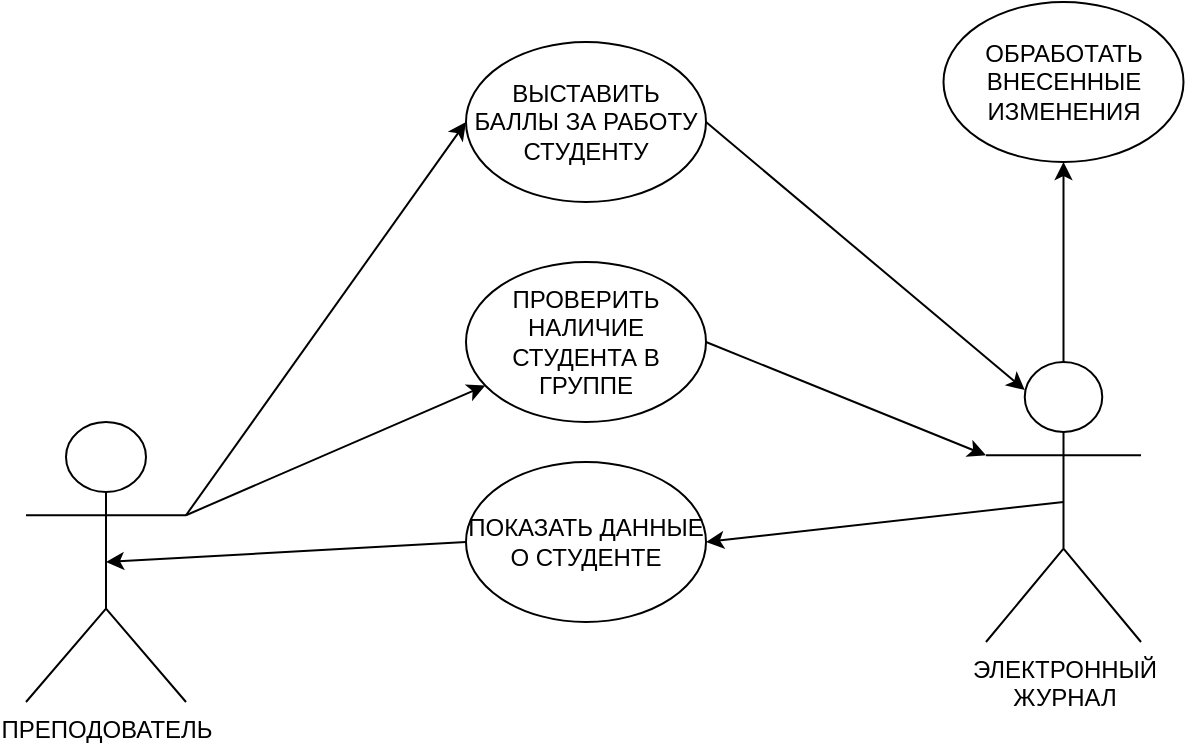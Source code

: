 <mxfile version="20.3.0" type="google" pages="5"><diagram id="zC2UT-rcHNns5bG6L4_d" name="Страница 1"><mxGraphModel grid="1" page="1" gridSize="10" guides="1" tooltips="1" connect="1" arrows="1" fold="1" pageScale="1" pageWidth="827" pageHeight="1169" math="0" shadow="0"><root><mxCell id="0"/><mxCell id="1" parent="0"/><mxCell id="SKuIysO-U7JRKNAFzCrk-1" value="ПРЕПОДОВАТЕЛЬ" style="shape=umlActor;verticalLabelPosition=bottom;verticalAlign=top;html=1;outlineConnect=0;" vertex="1" parent="1"><mxGeometry x="230" y="90" width="80" height="140" as="geometry"/></mxCell><mxCell id="SKuIysO-U7JRKNAFzCrk-3" value="ЭЛЕКТРОННЫЙ&lt;br&gt;ЖУРНАЛ&lt;br&gt;" style="shape=umlActor;verticalLabelPosition=bottom;verticalAlign=top;html=1;outlineConnect=0;" vertex="1" parent="1"><mxGeometry x="710" y="60" width="77.5" height="140" as="geometry"/></mxCell><mxCell id="SKuIysO-U7JRKNAFzCrk-9" value="" style="endArrow=classic;html=1;rounded=0;exitX=1;exitY=0.333;exitDx=0;exitDy=0;exitPerimeter=0;entryX=0;entryY=0.5;entryDx=0;entryDy=0;" edge="1" parent="1" source="SKuIysO-U7JRKNAFzCrk-1" target="SKuIysO-U7JRKNAFzCrk-10"><mxGeometry width="50" height="50" relative="1" as="geometry"><mxPoint x="160" y="110" as="sourcePoint"/><mxPoint x="430" y="120" as="targetPoint"/></mxGeometry></mxCell><mxCell id="SKuIysO-U7JRKNAFzCrk-10" value="ВЫСТАВИТЬ БАЛЛЫ ЗА РАБОТУ СТУДЕНТУ" style="ellipse;whiteSpace=wrap;html=1;" vertex="1" parent="1"><mxGeometry x="450" y="-100" width="120" height="80" as="geometry"/></mxCell><mxCell id="SKuIysO-U7JRKNAFzCrk-11" value="" style="endArrow=classic;html=1;rounded=0;exitX=1;exitY=0.333;exitDx=0;exitDy=0;exitPerimeter=0;" edge="1" parent="1" source="SKuIysO-U7JRKNAFzCrk-1" target="SKuIysO-U7JRKNAFzCrk-12"><mxGeometry width="50" height="50" relative="1" as="geometry"><mxPoint x="160" y="120" as="sourcePoint"/><mxPoint x="380" y="190" as="targetPoint"/></mxGeometry></mxCell><mxCell id="SKuIysO-U7JRKNAFzCrk-12" value="ПРОВЕРИТЬ НАЛИЧИЕ СТУДЕНТА В ГРУППЕ" style="ellipse;whiteSpace=wrap;html=1;" vertex="1" parent="1"><mxGeometry x="450" y="10" width="120" height="80" as="geometry"/></mxCell><mxCell id="SKuIysO-U7JRKNAFzCrk-14" value="ПОКАЗАТЬ ДАННЫЕ О СТУДЕНТЕ&lt;br&gt;" style="ellipse;whiteSpace=wrap;html=1;" vertex="1" parent="1"><mxGeometry x="450" y="110.0" width="120" height="80" as="geometry"/></mxCell><mxCell id="SKuIysO-U7JRKNAFzCrk-15" value="" style="endArrow=classic;html=1;rounded=0;entryX=0;entryY=0.333;entryDx=0;entryDy=0;entryPerimeter=0;exitX=1;exitY=0.5;exitDx=0;exitDy=0;" edge="1" parent="1" source="SKuIysO-U7JRKNAFzCrk-12" target="SKuIysO-U7JRKNAFzCrk-3"><mxGeometry width="50" height="50" relative="1" as="geometry"><mxPoint x="360" y="180" as="sourcePoint"/><mxPoint x="410" y="130" as="targetPoint"/></mxGeometry></mxCell><mxCell id="SKuIysO-U7JRKNAFzCrk-17" value="" style="endArrow=classic;html=1;rounded=0;entryX=0.25;entryY=0.1;entryDx=0;entryDy=0;entryPerimeter=0;exitX=1;exitY=0.5;exitDx=0;exitDy=0;" edge="1" parent="1" source="SKuIysO-U7JRKNAFzCrk-10" target="SKuIysO-U7JRKNAFzCrk-3"><mxGeometry width="50" height="50" relative="1" as="geometry"><mxPoint x="360" y="180" as="sourcePoint"/><mxPoint x="410" y="130" as="targetPoint"/></mxGeometry></mxCell><mxCell id="SKuIysO-U7JRKNAFzCrk-18" value="" style="endArrow=classic;html=1;rounded=0;entryX=0.5;entryY=0.5;entryDx=0;entryDy=0;entryPerimeter=0;exitX=0;exitY=0.5;exitDx=0;exitDy=0;" edge="1" parent="1" source="SKuIysO-U7JRKNAFzCrk-14" target="SKuIysO-U7JRKNAFzCrk-1"><mxGeometry width="50" height="50" relative="1" as="geometry"><mxPoint x="360" y="130" as="sourcePoint"/><mxPoint x="410" y="80" as="targetPoint"/></mxGeometry></mxCell><mxCell id="SKuIysO-U7JRKNAFzCrk-20" value="" style="endArrow=classic;html=1;rounded=0;exitX=0.5;exitY=0;exitDx=0;exitDy=0;exitPerimeter=0;" edge="1" parent="1" source="SKuIysO-U7JRKNAFzCrk-3" target="SKuIysO-U7JRKNAFzCrk-21"><mxGeometry width="50" height="50" relative="1" as="geometry"><mxPoint x="360" y="130" as="sourcePoint"/><mxPoint x="520" y="-60" as="targetPoint"/></mxGeometry></mxCell><mxCell id="SKuIysO-U7JRKNAFzCrk-21" value="ОБРАБОТАТЬ ВНЕСЕННЫЕ ИЗМЕНЕНИЯ" style="ellipse;whiteSpace=wrap;html=1;" vertex="1" parent="1"><mxGeometry x="688.75" y="-120" width="120" height="80" as="geometry"/></mxCell><mxCell id="SKuIysO-U7JRKNAFzCrk-27" value="" style="endArrow=classic;html=1;rounded=0;exitX=0.5;exitY=0.5;exitDx=0;exitDy=0;entryX=1;entryY=0.5;entryDx=0;entryDy=0;exitPerimeter=0;" edge="1" parent="1" source="SKuIysO-U7JRKNAFzCrk-3" target="SKuIysO-U7JRKNAFzCrk-14"><mxGeometry width="50" height="50" relative="1" as="geometry"><mxPoint x="730" y="20" as="sourcePoint"/><mxPoint x="767.5" y="153" as="targetPoint"/></mxGeometry></mxCell></root></mxGraphModel></diagram><diagram id="Yav2IFPTz4Sg7pKIQh05" name="Страница 2"><mxGraphModel grid="1" page="1" gridSize="10" guides="1" tooltips="1" connect="1" arrows="1" fold="1" pageScale="1" pageWidth="827" pageHeight="1169" math="0" shadow="0"><root><mxCell id="0"/><mxCell id="1" parent="0"/><mxCell id="wBrPuZJlMekCfE5xxkYT-1" value="КЛИЕНТ" style="shape=umlActor;verticalLabelPosition=bottom;verticalAlign=top;html=1;outlineConnect=0;" vertex="1" parent="1"><mxGeometry x="430" y="140" width="70" height="130" as="geometry"/></mxCell><mxCell id="wBrPuZJlMekCfE5xxkYT-2" value="СОТРУДНИК" style="shape=umlActor;verticalLabelPosition=bottom;verticalAlign=top;html=1;outlineConnect=0;" vertex="1" parent="1"><mxGeometry x="760" y="320" width="70" height="130" as="geometry"/></mxCell><mxCell id="wBrPuZJlMekCfE5xxkYT-3" value="БАЗА ДАННЫХ" style="shape=umlActor;verticalLabelPosition=bottom;verticalAlign=top;html=1;outlineConnect=0;" vertex="1" parent="1"><mxGeometry x="1150" y="170" width="60" height="120" as="geometry"/></mxCell><mxCell id="wBrPuZJlMekCfE5xxkYT-4" value="СДЕЛАТЬ ЗАКАЗ" style="ellipse;whiteSpace=wrap;html=1;" vertex="1" parent="1"><mxGeometry x="620" y="180" width="120" height="40" as="geometry"/></mxCell><mxCell id="wBrPuZJlMekCfE5xxkYT-5" value="" style="endArrow=classic;html=1;rounded=0;exitX=1;exitY=0.5;exitDx=0;exitDy=0;entryX=0.25;entryY=0.1;entryDx=0;entryDy=0;entryPerimeter=0;" edge="1" parent="1" source="wBrPuZJlMekCfE5xxkYT-4" target="wBrPuZJlMekCfE5xxkYT-2"><mxGeometry width="50" height="50" relative="1" as="geometry"><mxPoint x="810" y="400" as="sourcePoint"/><mxPoint x="720" y="310" as="targetPoint"/></mxGeometry></mxCell><mxCell id="wBrPuZJlMekCfE5xxkYT-6" value="ОТВЕЧАТЬ НА ТЕЛЕФОННЫЕ ЗВОНКИ" style="ellipse;whiteSpace=wrap;html=1;" vertex="1" parent="1"><mxGeometry x="550" y="410" width="120" height="50" as="geometry"/></mxCell><mxCell id="wBrPuZJlMekCfE5xxkYT-7" value="" style="endArrow=classic;html=1;rounded=0;entryX=1;entryY=0.5;entryDx=0;entryDy=0;exitX=0;exitY=0.333;exitDx=0;exitDy=0;exitPerimeter=0;" edge="1" parent="1" source="wBrPuZJlMekCfE5xxkYT-2" target="wBrPuZJlMekCfE5xxkYT-6"><mxGeometry width="50" height="50" relative="1" as="geometry"><mxPoint x="720" y="310" as="sourcePoint"/><mxPoint x="860" y="330" as="targetPoint"/></mxGeometry></mxCell><mxCell id="wBrPuZJlMekCfE5xxkYT-8" value="ПРЕДОСТАВЛЯТЬ ИНФОРМАЦИЮ О ЦЕНАХ" style="ellipse;whiteSpace=wrap;html=1;" vertex="1" parent="1"><mxGeometry x="610" y="240" width="120" height="60" as="geometry"/></mxCell><mxCell id="wBrPuZJlMekCfE5xxkYT-9" value="" style="endArrow=classic;html=1;rounded=0;entryX=0;entryY=0.5;entryDx=0;entryDy=0;exitX=1;exitY=0.333;exitDx=0;exitDy=0;exitPerimeter=0;" edge="1" parent="1" source="wBrPuZJlMekCfE5xxkYT-1" target="wBrPuZJlMekCfE5xxkYT-4"><mxGeometry width="50" height="50" relative="1" as="geometry"><mxPoint x="810" y="370" as="sourcePoint"/><mxPoint x="860" y="320" as="targetPoint"/></mxGeometry></mxCell><mxCell id="wBrPuZJlMekCfE5xxkYT-10" value="ОТМЕНИТЬ ЗАКАЗ" style="ellipse;whiteSpace=wrap;html=1;" vertex="1" parent="1"><mxGeometry x="670" y="140" width="120" height="30" as="geometry"/></mxCell><mxCell id="wBrPuZJlMekCfE5xxkYT-11" value="" style="endArrow=classic;html=1;rounded=0;entryX=0;entryY=0.5;entryDx=0;entryDy=0;exitX=1;exitY=0.333;exitDx=0;exitDy=0;exitPerimeter=0;" edge="1" parent="1" source="wBrPuZJlMekCfE5xxkYT-1" target="wBrPuZJlMekCfE5xxkYT-10"><mxGeometry width="50" height="50" relative="1" as="geometry"><mxPoint x="470" y="370" as="sourcePoint"/><mxPoint x="520" y="320" as="targetPoint"/></mxGeometry></mxCell><mxCell id="wBrPuZJlMekCfE5xxkYT-12" value="" style="endArrow=classic;html=1;rounded=0;entryX=0.5;entryY=0;entryDx=0;entryDy=0;entryPerimeter=0;exitX=1;exitY=0.5;exitDx=0;exitDy=0;" edge="1" parent="1" source="wBrPuZJlMekCfE5xxkYT-10" target="wBrPuZJlMekCfE5xxkYT-2"><mxGeometry width="50" height="50" relative="1" as="geometry"><mxPoint x="810" y="370" as="sourcePoint"/><mxPoint x="860" y="320" as="targetPoint"/></mxGeometry></mxCell><mxCell id="wBrPuZJlMekCfE5xxkYT-13" value="" style="endArrow=classic;html=1;rounded=0;exitX=0;exitY=0.333;exitDx=0;exitDy=0;entryX=0.5;entryY=1;entryDx=0;entryDy=0;exitPerimeter=0;" edge="1" parent="1" source="wBrPuZJlMekCfE5xxkYT-2" target="wBrPuZJlMekCfE5xxkYT-8"><mxGeometry width="50" height="50" relative="1" as="geometry"><mxPoint x="810" y="370" as="sourcePoint"/><mxPoint x="860" y="320" as="targetPoint"/></mxGeometry></mxCell><mxCell id="wBrPuZJlMekCfE5xxkYT-14" value="" style="endArrow=classic;html=1;rounded=0;exitX=0;exitY=0.5;exitDx=0;exitDy=0;entryX=0.5;entryY=0.5;entryDx=0;entryDy=0;entryPerimeter=0;" edge="1" parent="1" source="wBrPuZJlMekCfE5xxkYT-8" target="wBrPuZJlMekCfE5xxkYT-1"><mxGeometry width="50" height="50" relative="1" as="geometry"><mxPoint x="810" y="370" as="sourcePoint"/><mxPoint x="860" y="320" as="targetPoint"/></mxGeometry></mxCell><mxCell id="wBrPuZJlMekCfE5xxkYT-15" value="" style="endArrow=classic;html=1;rounded=0;entryX=0.5;entryY=0.5;entryDx=0;entryDy=0;entryPerimeter=0;exitX=0.5;exitY=0;exitDx=0;exitDy=0;" edge="1" parent="1" source="wBrPuZJlMekCfE5xxkYT-16" target="wBrPuZJlMekCfE5xxkYT-1"><mxGeometry width="50" height="50" relative="1" as="geometry"><mxPoint x="590" y="360" as="sourcePoint"/><mxPoint x="860" y="320" as="targetPoint"/></mxGeometry></mxCell><mxCell id="wBrPuZJlMekCfE5xxkYT-16" value="ОФОРМИТЬ ЗАКАЗ" style="ellipse;whiteSpace=wrap;html=1;" vertex="1" parent="1"><mxGeometry x="560" y="330" width="120" height="30" as="geometry"/></mxCell><mxCell id="wBrPuZJlMekCfE5xxkYT-17" value="" style="endArrow=classic;html=1;rounded=0;entryX=1;entryY=0.5;entryDx=0;entryDy=0;exitX=0;exitY=0.333;exitDx=0;exitDy=0;exitPerimeter=0;" edge="1" parent="1" source="wBrPuZJlMekCfE5xxkYT-2" target="wBrPuZJlMekCfE5xxkYT-16"><mxGeometry width="50" height="50" relative="1" as="geometry"><mxPoint x="810" y="370" as="sourcePoint"/><mxPoint x="860" y="320" as="targetPoint"/></mxGeometry></mxCell><mxCell id="wBrPuZJlMekCfE5xxkYT-18" value="" style="endArrow=classic;html=1;rounded=0;exitX=1;exitY=0.333;exitDx=0;exitDy=0;exitPerimeter=0;entryX=0;entryY=0.5;entryDx=0;entryDy=0;" edge="1" parent="1" source="wBrPuZJlMekCfE5xxkYT-2" target="wBrPuZJlMekCfE5xxkYT-19"><mxGeometry width="50" height="50" relative="1" as="geometry"><mxPoint x="810" y="370" as="sourcePoint"/><mxPoint x="860" y="330" as="targetPoint"/></mxGeometry></mxCell><mxCell id="wBrPuZJlMekCfE5xxkYT-19" value="ПРОВЕРИТЬ НАЛИЧИЕ КЛИЕНТА В БД" style="ellipse;whiteSpace=wrap;html=1;" vertex="1" parent="1"><mxGeometry x="840" y="240" width="120" height="50" as="geometry"/></mxCell><mxCell id="wBrPuZJlMekCfE5xxkYT-20" value="" style="endArrow=classic;html=1;rounded=0;exitX=1;exitY=0.333;exitDx=0;exitDy=0;entryX=0;entryY=0.5;entryDx=0;entryDy=0;exitPerimeter=0;" edge="1" parent="1" source="wBrPuZJlMekCfE5xxkYT-2" target="wBrPuZJlMekCfE5xxkYT-21"><mxGeometry width="50" height="50" relative="1" as="geometry"><mxPoint x="810" y="350" as="sourcePoint"/><mxPoint x="950" y="320" as="targetPoint"/></mxGeometry></mxCell><mxCell id="wBrPuZJlMekCfE5xxkYT-21" value="СОХРАНИТЬ ДАННЫЕ О ЗАКАЗЕ В БД" style="ellipse;whiteSpace=wrap;html=1;" vertex="1" parent="1"><mxGeometry x="900" y="320" width="120" height="50" as="geometry"/></mxCell><mxCell id="wBrPuZJlMekCfE5xxkYT-22" value="" style="endArrow=classic;html=1;rounded=0;entryX=0;entryY=0.333;entryDx=0;entryDy=0;entryPerimeter=0;exitX=1;exitY=0.5;exitDx=0;exitDy=0;" edge="1" parent="1" source="wBrPuZJlMekCfE5xxkYT-21" target="wBrPuZJlMekCfE5xxkYT-3"><mxGeometry width="50" height="50" relative="1" as="geometry"><mxPoint x="810" y="340" as="sourcePoint"/><mxPoint x="860" y="290" as="targetPoint"/></mxGeometry></mxCell><mxCell id="wBrPuZJlMekCfE5xxkYT-23" value="" style="endArrow=classic;html=1;rounded=0;entryX=0.25;entryY=0.1;entryDx=0;entryDy=0;entryPerimeter=0;exitX=1;exitY=0.5;exitDx=0;exitDy=0;" edge="1" parent="1" source="wBrPuZJlMekCfE5xxkYT-19" target="wBrPuZJlMekCfE5xxkYT-3"><mxGeometry width="50" height="50" relative="1" as="geometry"><mxPoint x="810" y="340" as="sourcePoint"/><mxPoint x="860" y="290" as="targetPoint"/></mxGeometry></mxCell><mxCell id="wBrPuZJlMekCfE5xxkYT-24" value="" style="endArrow=classic;html=1;rounded=0;exitX=0;exitY=0.5;exitDx=0;exitDy=0;entryX=0;entryY=1;entryDx=0;entryDy=0;entryPerimeter=0;" edge="1" parent="1" source="wBrPuZJlMekCfE5xxkYT-6" target="wBrPuZJlMekCfE5xxkYT-1"><mxGeometry width="50" height="50" relative="1" as="geometry"><mxPoint x="450" y="400" as="sourcePoint"/><mxPoint x="500" y="350" as="targetPoint"/></mxGeometry></mxCell></root></mxGraphModel></diagram><diagram id="uLbF_t3oSD8vY38NY4N7" name="Страница 3"><mxGraphModel grid="1" page="1" gridSize="10" guides="1" tooltips="1" connect="1" arrows="1" fold="1" pageScale="1" pageWidth="827" pageHeight="1169" math="0" shadow="0"><root><mxCell id="0"/><mxCell id="1" parent="0"/><mxCell id="g-yG2dXLJ-3trrUJ75fn-1" value="КЛИЕНТ" style="shape=umlActor;verticalLabelPosition=bottom;verticalAlign=top;html=1;outlineConnect=0;" vertex="1" parent="1"><mxGeometry x="1070" y="250" width="70" height="120" as="geometry"/></mxCell><mxCell id="g-yG2dXLJ-3trrUJ75fn-2" value="ТУРАГЕНТ" style="shape=umlActor;verticalLabelPosition=bottom;verticalAlign=top;html=1;outlineConnect=0;" vertex="1" parent="1"><mxGeometry x="750" y="300" width="70" height="120" as="geometry"/></mxCell><mxCell id="g-yG2dXLJ-3trrUJ75fn-3" value="ТУРОПЕРАТОР" style="shape=umlActor;verticalLabelPosition=bottom;verticalAlign=top;html=1;outlineConnect=0;" vertex="1" parent="1"><mxGeometry x="480" y="230" width="65" height="120" as="geometry"/></mxCell><mxCell id="g-yG2dXLJ-3trrUJ75fn-4" value="БРОНИРОВАНИЕ ТУРА" style="ellipse;whiteSpace=wrap;html=1;" vertex="1" parent="1"><mxGeometry x="1210" y="240" width="120" height="50" as="geometry"/></mxCell><mxCell id="g-yG2dXLJ-3trrUJ75fn-5" value="ОСТАВЛЕНИЕ ПОЖЕЛАНИЙ НА САЙТЕ" style="ellipse;whiteSpace=wrap;html=1;" vertex="1" parent="1"><mxGeometry x="1210" y="320" width="120" height="40" as="geometry"/></mxCell><mxCell id="g-yG2dXLJ-3trrUJ75fn-6" value="ПОИСК ТУРА" style="ellipse;whiteSpace=wrap;html=1;" vertex="1" parent="1"><mxGeometry x="1210" y="180" width="120" height="40" as="geometry"/></mxCell><mxCell id="g-yG2dXLJ-3trrUJ75fn-7" value="" style="endArrow=classic;html=1;rounded=0;entryX=0;entryY=0.5;entryDx=0;entryDy=0;exitX=1;exitY=0.333;exitDx=0;exitDy=0;exitPerimeter=0;" edge="1" parent="1" source="g-yG2dXLJ-3trrUJ75fn-1" target="g-yG2dXLJ-3trrUJ75fn-4"><mxGeometry width="50" height="50" relative="1" as="geometry"><mxPoint x="720" y="70" as="sourcePoint"/><mxPoint x="770" y="20" as="targetPoint"/></mxGeometry></mxCell><mxCell id="g-yG2dXLJ-3trrUJ75fn-8" value="" style="endArrow=classic;html=1;rounded=0;entryX=0;entryY=0.5;entryDx=0;entryDy=0;exitX=1;exitY=0.333;exitDx=0;exitDy=0;exitPerimeter=0;" edge="1" parent="1" source="g-yG2dXLJ-3trrUJ75fn-1" target="g-yG2dXLJ-3trrUJ75fn-6"><mxGeometry width="50" height="50" relative="1" as="geometry"><mxPoint x="720" y="70" as="sourcePoint"/><mxPoint x="770" y="20" as="targetPoint"/></mxGeometry></mxCell><mxCell id="g-yG2dXLJ-3trrUJ75fn-9" value="ФОРМИРОВАНИЕ ТУРА" style="ellipse;whiteSpace=wrap;html=1;" vertex="1" parent="1"><mxGeometry x="590" y="315" width="120" height="50" as="geometry"/></mxCell><mxCell id="g-yG2dXLJ-3trrUJ75fn-10" value="ДОБАВЛЕНИЕ ТУРА" style="ellipse;whiteSpace=wrap;html=1;" vertex="1" parent="1"><mxGeometry x="580" y="160" width="120" height="50" as="geometry"/></mxCell><mxCell id="g-yG2dXLJ-3trrUJ75fn-11" value="ПРОГНОЗИРОВАНИЕ ПРОДАЖ" style="ellipse;whiteSpace=wrap;html=1;" vertex="1" parent="1"><mxGeometry x="590" y="240" width="120" height="50" as="geometry"/></mxCell><mxCell id="g-yG2dXLJ-3trrUJ75fn-12" value="ПРОСМОТР ИНФОРМАЦИИ О ТУРЕ" style="ellipse;whiteSpace=wrap;html=1;" vertex="1" parent="1"><mxGeometry x="1210" y="390" width="120" height="45" as="geometry"/></mxCell><mxCell id="g-yG2dXLJ-3trrUJ75fn-13" value="" style="endArrow=classic;html=1;rounded=0;entryX=0;entryY=0.5;entryDx=0;entryDy=0;exitX=1;exitY=0.333;exitDx=0;exitDy=0;exitPerimeter=0;" edge="1" parent="1" source="g-yG2dXLJ-3trrUJ75fn-3" target="g-yG2dXLJ-3trrUJ75fn-10"><mxGeometry width="50" height="50" relative="1" as="geometry"><mxPoint x="550" y="270" as="sourcePoint"/><mxPoint x="770" y="170" as="targetPoint"/></mxGeometry></mxCell><mxCell id="g-yG2dXLJ-3trrUJ75fn-14" value="" style="endArrow=classic;html=1;rounded=0;exitX=1;exitY=0.333;exitDx=0;exitDy=0;exitPerimeter=0;entryX=0;entryY=0.5;entryDx=0;entryDy=0;" edge="1" parent="1" source="g-yG2dXLJ-3trrUJ75fn-3" target="g-yG2dXLJ-3trrUJ75fn-11"><mxGeometry width="50" height="50" relative="1" as="geometry"><mxPoint x="720" y="300" as="sourcePoint"/><mxPoint x="770" y="250" as="targetPoint"/></mxGeometry></mxCell><mxCell id="g-yG2dXLJ-3trrUJ75fn-15" value="ОФОРМЛЕНИЕ ДОГОВОРА" style="ellipse;whiteSpace=wrap;html=1;" vertex="1" parent="1"><mxGeometry x="880" y="280" width="120" height="40" as="geometry"/></mxCell><mxCell id="g-yG2dXLJ-3trrUJ75fn-16" value="РЕАЛИЗАЦИЯ ТУРПРОДУКТА" style="ellipse;whiteSpace=wrap;html=1;" vertex="1" parent="1"><mxGeometry x="890" y="375" width="120" height="40" as="geometry"/></mxCell><mxCell id="g-yG2dXLJ-3trrUJ75fn-17" value="" style="endArrow=classic;html=1;rounded=0;exitX=1;exitY=0.333;exitDx=0;exitDy=0;exitPerimeter=0;entryX=0;entryY=0.5;entryDx=0;entryDy=0;" edge="1" parent="1" source="g-yG2dXLJ-3trrUJ75fn-2" target="g-yG2dXLJ-3trrUJ75fn-15"><mxGeometry width="50" height="50" relative="1" as="geometry"><mxPoint x="720" y="380" as="sourcePoint"/><mxPoint x="770" y="330" as="targetPoint"/></mxGeometry></mxCell><mxCell id="g-yG2dXLJ-3trrUJ75fn-18" value="" style="endArrow=classic;html=1;rounded=0;entryX=0;entryY=0.5;entryDx=0;entryDy=0;" edge="1" parent="1" target="g-yG2dXLJ-3trrUJ75fn-12"><mxGeometry width="50" height="50" relative="1" as="geometry"><mxPoint x="1140" y="290" as="sourcePoint"/><mxPoint x="940" y="370" as="targetPoint"/></mxGeometry></mxCell><mxCell id="g-yG2dXLJ-3trrUJ75fn-19" value="" style="endArrow=classic;html=1;rounded=0;entryX=0;entryY=0.5;entryDx=0;entryDy=0;" edge="1" parent="1" target="g-yG2dXLJ-3trrUJ75fn-5"><mxGeometry width="50" height="50" relative="1" as="geometry"><mxPoint x="1140" y="290" as="sourcePoint"/><mxPoint x="940" y="370" as="targetPoint"/></mxGeometry></mxCell><mxCell id="g-yG2dXLJ-3trrUJ75fn-20" value="" style="endArrow=classic;html=1;rounded=0;exitX=1;exitY=0.333;exitDx=0;exitDy=0;exitPerimeter=0;entryX=0;entryY=0.5;entryDx=0;entryDy=0;" edge="1" parent="1" source="g-yG2dXLJ-3trrUJ75fn-2" target="g-yG2dXLJ-3trrUJ75fn-16"><mxGeometry width="50" height="50" relative="1" as="geometry"><mxPoint x="900" y="430" as="sourcePoint"/><mxPoint x="950" y="380" as="targetPoint"/></mxGeometry></mxCell><mxCell id="g-yG2dXLJ-3trrUJ75fn-21" value="" style="endArrow=classic;html=1;rounded=0;exitX=1;exitY=0.333;exitDx=0;exitDy=0;exitPerimeter=0;entryX=0;entryY=0.5;entryDx=0;entryDy=0;" edge="1" parent="1" source="g-yG2dXLJ-3trrUJ75fn-3" target="g-yG2dXLJ-3trrUJ75fn-9"><mxGeometry width="50" height="50" relative="1" as="geometry"><mxPoint x="900" y="220" as="sourcePoint"/><mxPoint x="950" y="170" as="targetPoint"/></mxGeometry></mxCell></root></mxGraphModel></diagram><diagram id="lWSDIl8Qo53m1cGnusde" name="Страница 4"><mxGraphModel grid="1" page="1" gridSize="10" guides="1" tooltips="1" connect="1" arrows="1" fold="1" pageScale="1" pageWidth="827" pageHeight="1169" math="0" shadow="0"><root><mxCell id="0"/><mxCell id="1" parent="0"/><mxCell id="iLwskk6HNEAuuoYKEcI--25" value="КЛИЕНТ" style="shape=umlActor;verticalLabelPosition=bottom;verticalAlign=top;html=1;outlineConnect=0;" vertex="1" parent="1"><mxGeometry x="520" y="150" width="70" height="130" as="geometry"/></mxCell><mxCell id="iLwskk6HNEAuuoYKEcI--26" value="СОТРУДНИК" style="shape=umlActor;verticalLabelPosition=bottom;verticalAlign=top;html=1;outlineConnect=0;" vertex="1" parent="1"><mxGeometry x="830" y="280" width="70" height="130" as="geometry"/></mxCell><mxCell id="iLwskk6HNEAuuoYKEcI--27" value="БАЗА ДАННЫХ" style="shape=umlActor;verticalLabelPosition=bottom;verticalAlign=top;html=1;outlineConnect=0;" vertex="1" parent="1"><mxGeometry x="1240" y="180" width="60" height="120" as="geometry"/></mxCell><mxCell id="iLwskk6HNEAuuoYKEcI--28" value="СДЕЛАТЬ ЗАКАЗ" style="ellipse;whiteSpace=wrap;html=1;" vertex="1" parent="1"><mxGeometry x="660" y="220" width="120" height="40" as="geometry"/></mxCell><mxCell id="iLwskk6HNEAuuoYKEcI--29" value="" style="endArrow=classic;html=1;rounded=0;exitX=1;exitY=0.5;exitDx=0;exitDy=0;entryX=0.25;entryY=0.1;entryDx=0;entryDy=0;entryPerimeter=0;" edge="1" parent="1" source="iLwskk6HNEAuuoYKEcI--28" target="iLwskk6HNEAuuoYKEcI--26"><mxGeometry width="50" height="50" relative="1" as="geometry"><mxPoint x="900" y="410" as="sourcePoint"/><mxPoint x="810" y="320" as="targetPoint"/></mxGeometry></mxCell><mxCell id="iLwskk6HNEAuuoYKEcI--30" value="ОТВЕЧАТЬ НА ТЕЛЕФОННЫЕ ЗВОНКИ" style="ellipse;whiteSpace=wrap;html=1;" vertex="1" parent="1"><mxGeometry x="680" y="520" width="120" height="50" as="geometry"/></mxCell><mxCell id="iLwskk6HNEAuuoYKEcI--31" value="" style="endArrow=classic;html=1;rounded=0;entryX=1;entryY=0.5;entryDx=0;entryDy=0;exitX=0;exitY=0.333;exitDx=0;exitDy=0;exitPerimeter=0;" edge="1" parent="1" source="iLwskk6HNEAuuoYKEcI--26" target="iLwskk6HNEAuuoYKEcI--30"><mxGeometry width="50" height="50" relative="1" as="geometry"><mxPoint x="810" y="320" as="sourcePoint"/><mxPoint x="950" y="340" as="targetPoint"/></mxGeometry></mxCell><mxCell id="iLwskk6HNEAuuoYKEcI--32" value="ПРЕДОСТАВЛЯТЬ ИНФОРМАЦИЮ О ЦЕНАХ" style="ellipse;whiteSpace=wrap;html=1;" vertex="1" parent="1"><mxGeometry x="510" y="400" width="120" height="60" as="geometry"/></mxCell><mxCell id="iLwskk6HNEAuuoYKEcI--33" value="" style="endArrow=classic;html=1;rounded=0;entryX=0;entryY=0.5;entryDx=0;entryDy=0;exitX=1;exitY=0.333;exitDx=0;exitDy=0;exitPerimeter=0;" edge="1" parent="1" source="iLwskk6HNEAuuoYKEcI--25" target="iLwskk6HNEAuuoYKEcI--28"><mxGeometry width="50" height="50" relative="1" as="geometry"><mxPoint x="900" y="380" as="sourcePoint"/><mxPoint x="950" y="330" as="targetPoint"/></mxGeometry></mxCell><mxCell id="iLwskk6HNEAuuoYKEcI--34" value="ОТМЕНИТЬ ЗАКАЗ" style="ellipse;whiteSpace=wrap;html=1;" vertex="1" parent="1"><mxGeometry x="690" y="170" width="120" height="30" as="geometry"/></mxCell><mxCell id="iLwskk6HNEAuuoYKEcI--35" value="" style="endArrow=classic;html=1;rounded=0;entryX=0;entryY=0.5;entryDx=0;entryDy=0;exitX=1;exitY=0.333;exitDx=0;exitDy=0;exitPerimeter=0;" edge="1" parent="1" source="iLwskk6HNEAuuoYKEcI--25" target="iLwskk6HNEAuuoYKEcI--34"><mxGeometry width="50" height="50" relative="1" as="geometry"><mxPoint x="560" y="380" as="sourcePoint"/><mxPoint x="610" y="330" as="targetPoint"/></mxGeometry></mxCell><mxCell id="iLwskk6HNEAuuoYKEcI--36" value="" style="endArrow=classic;html=1;rounded=0;entryX=0.5;entryY=0;entryDx=0;entryDy=0;entryPerimeter=0;exitX=1;exitY=0.5;exitDx=0;exitDy=0;" edge="1" parent="1" source="iLwskk6HNEAuuoYKEcI--34" target="iLwskk6HNEAuuoYKEcI--26"><mxGeometry width="50" height="50" relative="1" as="geometry"><mxPoint x="900" y="380" as="sourcePoint"/><mxPoint x="950" y="330" as="targetPoint"/></mxGeometry></mxCell><mxCell id="iLwskk6HNEAuuoYKEcI--37" value="" style="endArrow=classic;html=1;rounded=0;exitX=0;exitY=0.5;exitDx=0;exitDy=0;entryX=0.5;entryY=1;entryDx=0;entryDy=0;" edge="1" parent="1" source="iLwskk6HNEAuuoYKEcI--30" target="iLwskk6HNEAuuoYKEcI--32"><mxGeometry width="50" height="50" relative="1" as="geometry"><mxPoint x="900" y="380" as="sourcePoint"/><mxPoint x="950" y="330" as="targetPoint"/></mxGeometry></mxCell><mxCell id="iLwskk6HNEAuuoYKEcI--38" value="" style="endArrow=classic;html=1;rounded=0;exitX=0.5;exitY=0;exitDx=0;exitDy=0;entryX=1;entryY=1;entryDx=0;entryDy=0;entryPerimeter=0;" edge="1" parent="1" source="iLwskk6HNEAuuoYKEcI--32" target="iLwskk6HNEAuuoYKEcI--25"><mxGeometry width="50" height="50" relative="1" as="geometry"><mxPoint x="900" y="380" as="sourcePoint"/><mxPoint x="950" y="330" as="targetPoint"/></mxGeometry></mxCell><mxCell id="iLwskk6HNEAuuoYKEcI--39" value="" style="endArrow=classic;html=1;rounded=0;entryX=0.5;entryY=0.5;entryDx=0;entryDy=0;entryPerimeter=0;exitX=0.5;exitY=0;exitDx=0;exitDy=0;" edge="1" parent="1" source="iLwskk6HNEAuuoYKEcI--40" target="iLwskk6HNEAuuoYKEcI--25"><mxGeometry width="50" height="50" relative="1" as="geometry"><mxPoint x="680" y="370" as="sourcePoint"/><mxPoint x="950" y="330" as="targetPoint"/></mxGeometry></mxCell><mxCell id="iLwskk6HNEAuuoYKEcI--40" value="ОФОРМИТЬ ЗАКАЗ" style="ellipse;whiteSpace=wrap;html=1;" vertex="1" parent="1"><mxGeometry x="640" y="400" width="120" height="30" as="geometry"/></mxCell><mxCell id="iLwskk6HNEAuuoYKEcI--41" value="" style="endArrow=classic;html=1;rounded=0;entryX=0.5;entryY=1;entryDx=0;entryDy=0;exitX=0.5;exitY=0;exitDx=0;exitDy=0;" edge="1" parent="1" source="iLwskk6HNEAuuoYKEcI--30" target="iLwskk6HNEAuuoYKEcI--40"><mxGeometry width="50" height="50" relative="1" as="geometry"><mxPoint x="900" y="380" as="sourcePoint"/><mxPoint x="950" y="330" as="targetPoint"/></mxGeometry></mxCell><mxCell id="iLwskk6HNEAuuoYKEcI--42" value="" style="endArrow=classic;html=1;rounded=0;exitX=1;exitY=0.333;exitDx=0;exitDy=0;exitPerimeter=0;entryX=0;entryY=0.5;entryDx=0;entryDy=0;" edge="1" parent="1" source="iLwskk6HNEAuuoYKEcI--26" target="iLwskk6HNEAuuoYKEcI--43"><mxGeometry width="50" height="50" relative="1" as="geometry"><mxPoint x="900" y="380" as="sourcePoint"/><mxPoint x="950" y="340" as="targetPoint"/></mxGeometry></mxCell><mxCell id="iLwskk6HNEAuuoYKEcI--43" value="ПРОВЕРИТЬ НАЛИЧИЕ КЛИЕНТА В БД" style="ellipse;whiteSpace=wrap;html=1;" vertex="1" parent="1"><mxGeometry x="930" y="250" width="120" height="50" as="geometry"/></mxCell><mxCell id="iLwskk6HNEAuuoYKEcI--44" value="" style="endArrow=classic;html=1;rounded=0;exitX=1;exitY=0.333;exitDx=0;exitDy=0;entryX=0;entryY=0.5;entryDx=0;entryDy=0;exitPerimeter=0;" edge="1" parent="1" source="iLwskk6HNEAuuoYKEcI--26" target="iLwskk6HNEAuuoYKEcI--45"><mxGeometry width="50" height="50" relative="1" as="geometry"><mxPoint x="900" y="360" as="sourcePoint"/><mxPoint x="1040" y="330" as="targetPoint"/></mxGeometry></mxCell><mxCell id="iLwskk6HNEAuuoYKEcI--45" value="СОХРАНИТЬ ДАННЫЕ О ЗАКАЗЕ В БД" style="ellipse;whiteSpace=wrap;html=1;" vertex="1" parent="1"><mxGeometry x="990" y="330" width="120" height="50" as="geometry"/></mxCell><mxCell id="iLwskk6HNEAuuoYKEcI--46" value="" style="endArrow=classic;html=1;rounded=0;entryX=0;entryY=0.333;entryDx=0;entryDy=0;entryPerimeter=0;exitX=1;exitY=0.5;exitDx=0;exitDy=0;" edge="1" parent="1" source="iLwskk6HNEAuuoYKEcI--45" target="iLwskk6HNEAuuoYKEcI--27"><mxGeometry width="50" height="50" relative="1" as="geometry"><mxPoint x="900" y="350" as="sourcePoint"/><mxPoint x="950" y="300" as="targetPoint"/></mxGeometry></mxCell><mxCell id="iLwskk6HNEAuuoYKEcI--47" value="" style="endArrow=classic;html=1;rounded=0;entryX=0.25;entryY=0.1;entryDx=0;entryDy=0;entryPerimeter=0;exitX=1;exitY=0.5;exitDx=0;exitDy=0;" edge="1" parent="1" source="iLwskk6HNEAuuoYKEcI--43" target="iLwskk6HNEAuuoYKEcI--27"><mxGeometry width="50" height="50" relative="1" as="geometry"><mxPoint x="900" y="350" as="sourcePoint"/><mxPoint x="950" y="300" as="targetPoint"/></mxGeometry></mxCell><mxCell id="iLwskk6HNEAuuoYKEcI--48" value="КЛИЕНТ" style="shape=umlActor;verticalLabelPosition=bottom;verticalAlign=top;html=1;outlineConnect=0;" vertex="1" parent="1"><mxGeometry x="1000" y="320" width="70" height="120" as="geometry"/></mxCell><mxCell id="iLwskk6HNEAuuoYKEcI--49" value="ТУРАГЕНТ" style="shape=umlActor;verticalLabelPosition=bottom;verticalAlign=top;html=1;outlineConnect=0;" vertex="1" parent="1"><mxGeometry x="680" y="370" width="70" height="120" as="geometry"/></mxCell><mxCell id="iLwskk6HNEAuuoYKEcI--50" value="ТУРОПЕРАТОР" style="shape=umlActor;verticalLabelPosition=bottom;verticalAlign=top;html=1;outlineConnect=0;" vertex="1" parent="1"><mxGeometry x="410" y="300" width="65" height="120" as="geometry"/></mxCell><mxCell id="iLwskk6HNEAuuoYKEcI--51" value="БРОНИРОВАНИЕ ТУРА" style="ellipse;whiteSpace=wrap;html=1;" vertex="1" parent="1"><mxGeometry x="1140" y="310" width="120" height="50" as="geometry"/></mxCell><mxCell id="iLwskk6HNEAuuoYKEcI--52" value="ОСТАВЛЕНИЕ ПОЖЕЛАНИЙ НА САЙТЕ" style="ellipse;whiteSpace=wrap;html=1;" vertex="1" parent="1"><mxGeometry x="1140" y="390" width="120" height="40" as="geometry"/></mxCell><mxCell id="iLwskk6HNEAuuoYKEcI--53" value="ПОИСК ТУРА" style="ellipse;whiteSpace=wrap;html=1;" vertex="1" parent="1"><mxGeometry x="1140" y="250" width="120" height="40" as="geometry"/></mxCell><mxCell id="iLwskk6HNEAuuoYKEcI--54" value="" style="endArrow=classic;html=1;rounded=0;entryX=0;entryY=0.5;entryDx=0;entryDy=0;exitX=1;exitY=0.333;exitDx=0;exitDy=0;exitPerimeter=0;" edge="1" parent="1" source="iLwskk6HNEAuuoYKEcI--48" target="iLwskk6HNEAuuoYKEcI--51"><mxGeometry width="50" height="50" relative="1" as="geometry"><mxPoint x="650" y="140" as="sourcePoint"/><mxPoint x="700" y="90" as="targetPoint"/></mxGeometry></mxCell><mxCell id="iLwskk6HNEAuuoYKEcI--55" value="" style="endArrow=classic;html=1;rounded=0;entryX=0;entryY=0.5;entryDx=0;entryDy=0;exitX=1;exitY=0.333;exitDx=0;exitDy=0;exitPerimeter=0;" edge="1" parent="1" source="iLwskk6HNEAuuoYKEcI--48" target="iLwskk6HNEAuuoYKEcI--53"><mxGeometry width="50" height="50" relative="1" as="geometry"><mxPoint x="650" y="140" as="sourcePoint"/><mxPoint x="700" y="90" as="targetPoint"/></mxGeometry></mxCell><mxCell id="iLwskk6HNEAuuoYKEcI--56" value="ФОРМИРОВАНИЕ ТУРА" style="ellipse;whiteSpace=wrap;html=1;" vertex="1" parent="1"><mxGeometry x="520" y="385" width="120" height="50" as="geometry"/></mxCell><mxCell id="iLwskk6HNEAuuoYKEcI--57" value="ДОБАВЛЕНИЕ ТУРА" style="ellipse;whiteSpace=wrap;html=1;" vertex="1" parent="1"><mxGeometry x="510" y="230" width="120" height="50" as="geometry"/></mxCell><mxCell id="iLwskk6HNEAuuoYKEcI--58" value="ПРОГНОЗИРОВАНИЕ ПРОДАЖ" style="ellipse;whiteSpace=wrap;html=1;" vertex="1" parent="1"><mxGeometry x="520" y="310" width="120" height="50" as="geometry"/></mxCell><mxCell id="iLwskk6HNEAuuoYKEcI--59" value="ПРОСМОТР ИНФОРМАЦИИ О ТУРЕ" style="ellipse;whiteSpace=wrap;html=1;" vertex="1" parent="1"><mxGeometry x="1140" y="460" width="120" height="45" as="geometry"/></mxCell><mxCell id="iLwskk6HNEAuuoYKEcI--60" value="" style="endArrow=classic;html=1;rounded=0;entryX=0;entryY=0.5;entryDx=0;entryDy=0;exitX=1;exitY=0.333;exitDx=0;exitDy=0;exitPerimeter=0;" edge="1" parent="1" source="iLwskk6HNEAuuoYKEcI--50" target="iLwskk6HNEAuuoYKEcI--57"><mxGeometry width="50" height="50" relative="1" as="geometry"><mxPoint x="480" y="340" as="sourcePoint"/><mxPoint x="700" y="240" as="targetPoint"/></mxGeometry></mxCell><mxCell id="iLwskk6HNEAuuoYKEcI--61" value="" style="endArrow=classic;html=1;rounded=0;exitX=1;exitY=0.333;exitDx=0;exitDy=0;exitPerimeter=0;entryX=0;entryY=0.5;entryDx=0;entryDy=0;" edge="1" parent="1" source="iLwskk6HNEAuuoYKEcI--50" target="iLwskk6HNEAuuoYKEcI--58"><mxGeometry width="50" height="50" relative="1" as="geometry"><mxPoint x="650" y="370" as="sourcePoint"/><mxPoint x="700" y="320" as="targetPoint"/></mxGeometry></mxCell><mxCell id="iLwskk6HNEAuuoYKEcI--62" value="ОФОРМЛЕНИЕ ДОГОВОРА" style="ellipse;whiteSpace=wrap;html=1;" vertex="1" parent="1"><mxGeometry x="810" y="350" width="120" height="40" as="geometry"/></mxCell><mxCell id="iLwskk6HNEAuuoYKEcI--63" value="РЕАЛИЗАЦИЯ ТУРПРОДУКТА" style="ellipse;whiteSpace=wrap;html=1;" vertex="1" parent="1"><mxGeometry x="820" y="445" width="120" height="40" as="geometry"/></mxCell><mxCell id="iLwskk6HNEAuuoYKEcI--64" value="" style="endArrow=classic;html=1;rounded=0;exitX=1;exitY=0.333;exitDx=0;exitDy=0;exitPerimeter=0;entryX=0;entryY=0.5;entryDx=0;entryDy=0;" edge="1" parent="1" source="iLwskk6HNEAuuoYKEcI--49" target="iLwskk6HNEAuuoYKEcI--62"><mxGeometry width="50" height="50" relative="1" as="geometry"><mxPoint x="650" y="450" as="sourcePoint"/><mxPoint x="700" y="400" as="targetPoint"/></mxGeometry></mxCell><mxCell id="iLwskk6HNEAuuoYKEcI--65" value="" style="endArrow=classic;html=1;rounded=0;entryX=0;entryY=0.5;entryDx=0;entryDy=0;" edge="1" parent="1" target="iLwskk6HNEAuuoYKEcI--59"><mxGeometry width="50" height="50" relative="1" as="geometry"><mxPoint x="1070" y="360" as="sourcePoint"/><mxPoint x="870" y="440" as="targetPoint"/></mxGeometry></mxCell><mxCell id="iLwskk6HNEAuuoYKEcI--66" value="" style="endArrow=classic;html=1;rounded=0;entryX=0;entryY=0.5;entryDx=0;entryDy=0;" edge="1" parent="1" target="iLwskk6HNEAuuoYKEcI--52"><mxGeometry width="50" height="50" relative="1" as="geometry"><mxPoint x="1070" y="360" as="sourcePoint"/><mxPoint x="870" y="440" as="targetPoint"/></mxGeometry></mxCell><mxCell id="iLwskk6HNEAuuoYKEcI--67" value="" style="endArrow=classic;html=1;rounded=0;exitX=1;exitY=0.333;exitDx=0;exitDy=0;exitPerimeter=0;entryX=0;entryY=0.5;entryDx=0;entryDy=0;" edge="1" parent="1" source="iLwskk6HNEAuuoYKEcI--49" target="iLwskk6HNEAuuoYKEcI--63"><mxGeometry width="50" height="50" relative="1" as="geometry"><mxPoint x="830" y="500" as="sourcePoint"/><mxPoint x="880" y="450" as="targetPoint"/></mxGeometry></mxCell><mxCell id="iLwskk6HNEAuuoYKEcI--68" value="" style="endArrow=classic;html=1;rounded=0;exitX=1;exitY=0.333;exitDx=0;exitDy=0;exitPerimeter=0;entryX=0;entryY=0.5;entryDx=0;entryDy=0;" edge="1" parent="1" source="iLwskk6HNEAuuoYKEcI--50" target="iLwskk6HNEAuuoYKEcI--56"><mxGeometry width="50" height="50" relative="1" as="geometry"><mxPoint x="830" y="290" as="sourcePoint"/><mxPoint x="880" y="240" as="targetPoint"/></mxGeometry></mxCell></root></mxGraphModel></diagram><diagram id="Dj-u_CkVTrwmcIDXTA1N" name="Страница 5"><mxGraphModel grid="1" page="1" gridSize="10" guides="1" tooltips="1" connect="1" arrows="1" fold="1" pageScale="1" pageWidth="827" pageHeight="1169" math="0" shadow="0"><root><mxCell id="0"/><mxCell id="1" parent="0"/><mxCell id="J5dTvBnczSfiJsuxpcvi-1" value="КЛИЕНТ" style="shape=umlActor;verticalLabelPosition=bottom;verticalAlign=top;html=1;outlineConnect=0;" vertex="1" parent="1"><mxGeometry x="600" y="280" width="30" height="60" as="geometry"/></mxCell><mxCell id="J5dTvBnczSfiJsuxpcvi-2" value="СОТРУДНИК" style="shape=umlActor;verticalLabelPosition=bottom;verticalAlign=top;html=1;outlineConnect=0;" vertex="1" parent="1"><mxGeometry x="820" y="510" width="30" height="60" as="geometry"/></mxCell><mxCell id="J5dTvBnczSfiJsuxpcvi-3" value="КЛАДОВЩИК" style="shape=umlActor;verticalLabelPosition=bottom;verticalAlign=top;html=1;outlineConnect=0;" vertex="1" parent="1"><mxGeometry x="874" y="260" width="30" height="60" as="geometry"/></mxCell><mxCell id="J5dTvBnczSfiJsuxpcvi-4" value="ПРИНЯТЬ ЗАКАЗ" style="ellipse;whiteSpace=wrap;html=1;" vertex="1" parent="1"><mxGeometry x="640" y="400" width="120" height="30" as="geometry"/></mxCell><mxCell id="J5dTvBnczSfiJsuxpcvi-5" value="" style="endArrow=classic;html=1;rounded=0;entryX=1;entryY=0.5;entryDx=0;entryDy=0;exitX=0.5;exitY=0;exitDx=0;exitDy=0;exitPerimeter=0;" edge="1" parent="1" source="J5dTvBnczSfiJsuxpcvi-2" target="J5dTvBnczSfiJsuxpcvi-4"><mxGeometry width="50" height="50" relative="1" as="geometry"><mxPoint x="860" y="510" as="sourcePoint"/><mxPoint x="930" y="470" as="targetPoint"/></mxGeometry></mxCell><mxCell id="J5dTvBnczSfiJsuxpcvi-6" value="" style="endArrow=classic;html=1;rounded=0;entryX=1;entryY=0.333;entryDx=0;entryDy=0;entryPerimeter=0;exitX=0.5;exitY=0;exitDx=0;exitDy=0;" edge="1" parent="1" source="J5dTvBnczSfiJsuxpcvi-4" target="J5dTvBnczSfiJsuxpcvi-1"><mxGeometry width="50" height="50" relative="1" as="geometry"><mxPoint x="880" y="520" as="sourcePoint"/><mxPoint x="930" y="470" as="targetPoint"/></mxGeometry></mxCell><mxCell id="J5dTvBnczSfiJsuxpcvi-7" value="ГРУППИРОВАТЬ ЗАКАЗЫ ПО ТИПАМ КОМПЬЮТЕРОВ" style="ellipse;whiteSpace=wrap;html=1;" vertex="1" parent="1"><mxGeometry x="980" y="260" width="120" height="60" as="geometry"/></mxCell><mxCell id="J5dTvBnczSfiJsuxpcvi-8" value="СОБИРАТЬ И ТЕСТИРОВАТЬ КОМПЬЮТЕРЫ" style="ellipse;whiteSpace=wrap;html=1;" vertex="1" parent="1"><mxGeometry x="810" y="390" width="120" height="60" as="geometry"/></mxCell><mxCell id="J5dTvBnczSfiJsuxpcvi-9" value="УПАКОВЫВАТЬ КОМПЬЮТЕРЫ СОГЛАСНО ЗАКАЗАМ" style="ellipse;whiteSpace=wrap;html=1;" vertex="1" parent="1"><mxGeometry x="980" y="410" width="120" height="70" as="geometry"/></mxCell><mxCell id="J5dTvBnczSfiJsuxpcvi-10" value="" style="endArrow=classic;html=1;rounded=0;entryX=0.75;entryY=0.1;entryDx=0;entryDy=0;entryPerimeter=0;exitX=0;exitY=0.5;exitDx=0;exitDy=0;" edge="1" parent="1" source="J5dTvBnczSfiJsuxpcvi-15" target="J5dTvBnczSfiJsuxpcvi-1"><mxGeometry width="50" height="50" relative="1" as="geometry"><mxPoint x="720" y="290" as="sourcePoint"/><mxPoint x="930" y="420" as="targetPoint"/></mxGeometry></mxCell><mxCell id="J5dTvBnczSfiJsuxpcvi-11" value="" style="endArrow=classic;html=1;rounded=0;entryX=0;entryY=0.5;entryDx=0;entryDy=0;exitX=0.5;exitY=0;exitDx=0;exitDy=0;exitPerimeter=0;" edge="1" parent="1" source="J5dTvBnczSfiJsuxpcvi-2" target="J5dTvBnczSfiJsuxpcvi-9"><mxGeometry width="50" height="50" relative="1" as="geometry"><mxPoint x="880" y="470" as="sourcePoint"/><mxPoint x="930" y="420" as="targetPoint"/></mxGeometry></mxCell><mxCell id="J5dTvBnczSfiJsuxpcvi-12" value="" style="endArrow=classic;html=1;rounded=0;exitX=0.5;exitY=0;exitDx=0;exitDy=0;entryX=1;entryY=0.333;entryDx=0;entryDy=0;entryPerimeter=0;" edge="1" parent="1" source="J5dTvBnczSfiJsuxpcvi-9" target="J5dTvBnczSfiJsuxpcvi-3"><mxGeometry width="50" height="50" relative="1" as="geometry"><mxPoint x="884" y="390" as="sourcePoint"/><mxPoint x="940" y="340" as="targetPoint"/></mxGeometry></mxCell><mxCell id="J5dTvBnczSfiJsuxpcvi-13" value="" style="endArrow=classic;html=1;rounded=0;exitX=0.5;exitY=0;exitDx=0;exitDy=0;exitPerimeter=0;entryX=0.5;entryY=1;entryDx=0;entryDy=0;" edge="1" parent="1" source="J5dTvBnczSfiJsuxpcvi-2" target="J5dTvBnczSfiJsuxpcvi-7"><mxGeometry width="50" height="50" relative="1" as="geometry"><mxPoint x="880" y="470" as="sourcePoint"/><mxPoint x="930" y="420" as="targetPoint"/><Array as="points"><mxPoint x="1200" y="510"/></Array></mxGeometry></mxCell><mxCell id="J5dTvBnczSfiJsuxpcvi-14" value="" style="endArrow=classic;html=1;rounded=0;entryX=0.454;entryY=1.042;entryDx=0;entryDy=0;entryPerimeter=0;exitX=0.5;exitY=0;exitDx=0;exitDy=0;exitPerimeter=0;" edge="1" parent="1" source="J5dTvBnczSfiJsuxpcvi-2" target="J5dTvBnczSfiJsuxpcvi-8"><mxGeometry width="50" height="50" relative="1" as="geometry"><mxPoint x="840" y="510" as="sourcePoint"/><mxPoint x="930" y="420" as="targetPoint"/></mxGeometry></mxCell><mxCell id="J5dTvBnczSfiJsuxpcvi-15" value="ОТПРАВЛЯТЬ ЗАКАЗ КЛИЕНТУ" style="ellipse;whiteSpace=wrap;html=1;" vertex="1" parent="1"><mxGeometry x="680" y="260" width="120" height="80" as="geometry"/></mxCell><mxCell id="J5dTvBnczSfiJsuxpcvi-16" value="" style="endArrow=classic;html=1;rounded=0;entryX=1;entryY=0.5;entryDx=0;entryDy=0;exitX=0;exitY=0.333;exitDx=0;exitDy=0;exitPerimeter=0;" edge="1" parent="1" source="J5dTvBnczSfiJsuxpcvi-3" target="J5dTvBnczSfiJsuxpcvi-15"><mxGeometry width="50" height="50" relative="1" as="geometry"><mxPoint x="880" y="460" as="sourcePoint"/><mxPoint x="930" y="410" as="targetPoint"/></mxGeometry></mxCell></root></mxGraphModel></diagram></mxfile>